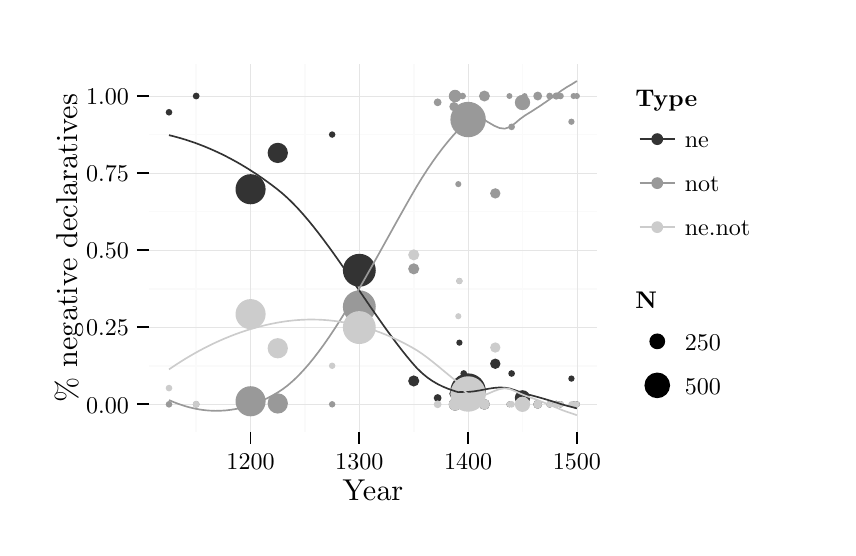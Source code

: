 % Created by tikzDevice version 0.6.2-92-0ad2792 on 2013-07-29 18:48:56
% !TEX encoding = UTF-8 Unicode
\begin{tikzpicture}[x=1pt,y=1pt]
\definecolor[named]{fillColor}{rgb}{1.00,1.00,1.00}
\path[use as bounding box,fill=fillColor,fill opacity=0.00] (0,0) rectangle (289.08,180.67);
\begin{scope}
\path[clip] ( 43.70, 34.60) rectangle (205.82,167.43);
\definecolor[named]{drawColor}{rgb}{0.98,0.98,0.98}

\path[draw=drawColor,line width= 0.6pt,line join=round] ( 43.70, 58.50) --
	(205.82, 58.50);

\path[draw=drawColor,line width= 0.6pt,line join=round] ( 43.70, 86.35) --
	(205.82, 86.35);

\path[draw=drawColor,line width= 0.6pt,line join=round] ( 43.70,114.19) --
	(205.82,114.19);

\path[draw=drawColor,line width= 0.6pt,line join=round] ( 43.70,142.04) --
	(205.82,142.04);

\path[draw=drawColor,line width= 0.6pt,line join=round] ( 60.89, 34.60) --
	( 60.89,167.43);

\path[draw=drawColor,line width= 0.6pt,line join=round] (100.19, 34.60) --
	(100.19,167.43);

\path[draw=drawColor,line width= 0.6pt,line join=round] (139.50, 34.60) --
	(139.50,167.43);

\path[draw=drawColor,line width= 0.6pt,line join=round] (178.80, 34.60) --
	(178.80,167.43);
\definecolor[named]{drawColor}{rgb}{0.90,0.90,0.90}

\path[draw=drawColor,line width= 0.2pt,line join=round] ( 43.70, 44.57) --
	(205.82, 44.57);

\path[draw=drawColor,line width= 0.2pt,line join=round] ( 43.70, 72.42) --
	(205.82, 72.42);

\path[draw=drawColor,line width= 0.2pt,line join=round] ( 43.70,100.27) --
	(205.82,100.27);

\path[draw=drawColor,line width= 0.2pt,line join=round] ( 43.70,128.12) --
	(205.82,128.12);

\path[draw=drawColor,line width= 0.2pt,line join=round] ( 43.70,155.97) --
	(205.82,155.97);

\path[draw=drawColor,line width= 0.2pt,line join=round] ( 80.54, 34.60) --
	( 80.54,167.43);

\path[draw=drawColor,line width= 0.2pt,line join=round] (119.84, 34.60) --
	(119.84,167.43);

\path[draw=drawColor,line width= 0.2pt,line join=round] (159.15, 34.60) --
	(159.15,167.43);

\path[draw=drawColor,line width= 0.2pt,line join=round] (198.45, 34.60) --
	(198.45,167.43);
\definecolor[named]{fillColor}{rgb}{0.20,0.20,0.20}

\path[fill=fillColor] ( 51.07,150.10) circle (  1.20);

\path[fill=fillColor] ( 60.89,155.97) circle (  1.23);

\path[fill=fillColor] ( 80.54,122.29) circle (  5.44);

\path[fill=fillColor] ( 90.37,135.41) circle (  3.66);

\path[fill=fillColor] (110.02,142.04) circle (  1.17);

\path[fill=fillColor] (119.84, 93.01) circle (  5.94);

\path[fill=fillColor] (139.50, 53.01) circle (  2.01);

\path[fill=fillColor] (148.14, 46.85) circle (  1.41);

\path[fill=fillColor] (154.04, 48.42) circle (  1.69);

\path[fill=fillColor] (154.43, 44.57) circle (  2.26);

\path[fill=fillColor] (155.61, 44.57) circle (  1.11);

\path[fill=fillColor] (156.00, 66.85) circle (  1.13);

\path[fill=fillColor] (157.18, 44.57) circle (  1.20);

\path[fill=fillColor] (157.57, 55.71) circle (  1.21);

\path[fill=fillColor] (159.15, 49.35) circle (  6.40);

\path[fill=fillColor] (165.04, 44.57) circle (  1.98);

\path[fill=fillColor] (168.97, 59.23) circle (  1.88);

\path[fill=fillColor] (174.08, 44.57) circle (  1.08);

\path[fill=fillColor] (174.87, 55.71) circle (  1.21);

\path[fill=fillColor] (178.80, 46.91) circle (  2.76);

\path[fill=fillColor] (179.58, 44.57) circle (  1.07);

\path[fill=fillColor] (184.30, 44.57) circle (  1.61);

\path[fill=fillColor] (188.62, 44.57) circle (  1.23);

\path[fill=fillColor] (190.98, 44.57) circle (  1.31);

\path[fill=fillColor] (192.55, 44.57) circle (  1.18);

\path[fill=fillColor] (196.48, 53.86) circle (  1.14);

\path[fill=fillColor] (197.27, 44.57) circle (  1.10);

\path[fill=fillColor] (198.45, 44.57) circle (  1.10);
\definecolor[named]{fillColor}{rgb}{0.60,0.60,0.60}

\path[fill=fillColor] ( 51.07, 44.57) circle (  1.20);

\path[fill=fillColor] ( 60.89, 44.57) circle (  1.23);

\path[fill=fillColor] ( 80.54, 45.67) circle (  5.44);

\path[fill=fillColor] ( 90.37, 44.88) circle (  3.66);

\path[fill=fillColor] (110.02, 44.57) circle (  1.17);

\path[fill=fillColor] (119.84, 79.80) circle (  5.94);

\path[fill=fillColor] (139.50, 93.52) circle (  2.01);

\path[fill=fillColor] (148.14,153.69) circle (  1.41);

\path[fill=fillColor] (154.04,152.13) circle (  1.69);

\path[fill=fillColor] (154.43,155.97) circle (  2.26);

\path[fill=fillColor] (155.61,124.14) circle (  1.11);

\path[fill=fillColor] (156.00, 89.13) circle (  1.13);

\path[fill=fillColor] (157.18,155.97) circle (  1.20);

\path[fill=fillColor] (157.57,144.83) circle (  1.21);

\path[fill=fillColor] (159.15,147.47) circle (  6.40);

\path[fill=fillColor] (165.04,155.97) circle (  1.98);

\path[fill=fillColor] (168.97,120.79) circle (  1.88);

\path[fill=fillColor] (174.08,155.97) circle (  1.08);

\path[fill=fillColor] (174.87,144.83) circle (  1.21);

\path[fill=fillColor] (178.80,153.63) circle (  2.76);

\path[fill=fillColor] (179.58,155.97) circle (  1.07);

\path[fill=fillColor] (184.30,155.97) circle (  1.61);

\path[fill=fillColor] (188.62,155.97) circle (  1.23);

\path[fill=fillColor] (190.98,155.97) circle (  1.31);

\path[fill=fillColor] (192.55,155.97) circle (  1.18);

\path[fill=fillColor] (196.48,146.68) circle (  1.14);

\path[fill=fillColor] (197.27,155.97) circle (  1.10);

\path[fill=fillColor] (198.45,155.97) circle (  1.10);
\definecolor[named]{fillColor}{rgb}{0.80,0.80,0.80}

\path[fill=fillColor] ( 51.07, 50.44) circle (  1.20);

\path[fill=fillColor] ( 60.89, 44.57) circle (  1.23);

\path[fill=fillColor] ( 80.54, 77.15) circle (  5.44);

\path[fill=fillColor] ( 90.37, 64.83) circle (  3.66);

\path[fill=fillColor] (110.02, 58.50) circle (  1.17);

\path[fill=fillColor] (119.84, 72.30) circle (  5.94);

\path[fill=fillColor] (139.50, 98.58) circle (  2.01);

\path[fill=fillColor] (148.14, 44.57) circle (  1.41);

\path[fill=fillColor] (154.04, 44.57) circle (  1.69);

\path[fill=fillColor] (154.43, 44.57) circle (  2.26);

\path[fill=fillColor] (155.61, 76.40) circle (  1.11);

\path[fill=fillColor] (156.00, 89.13) circle (  1.13);

\path[fill=fillColor] (157.18, 44.57) circle (  1.20);

\path[fill=fillColor] (157.57, 44.57) circle (  1.21);

\path[fill=fillColor] (159.15, 48.30) circle (  6.40);

\path[fill=fillColor] (165.04, 44.57) circle (  1.98);

\path[fill=fillColor] (168.97, 65.09) circle (  1.88);

\path[fill=fillColor] (174.08, 44.57) circle (  1.08);

\path[fill=fillColor] (174.87, 44.57) circle (  1.21);

\path[fill=fillColor] (178.80, 44.57) circle (  2.76);

\path[fill=fillColor] (179.58, 44.57) circle (  1.07);

\path[fill=fillColor] (184.30, 44.57) circle (  1.61);

\path[fill=fillColor] (188.62, 44.57) circle (  1.23);

\path[fill=fillColor] (190.98, 44.57) circle (  1.31);

\path[fill=fillColor] (192.55, 44.57) circle (  1.18);

\path[fill=fillColor] (196.48, 44.57) circle (  1.14);

\path[fill=fillColor] (197.27, 44.57) circle (  1.10);

\path[fill=fillColor] (198.45, 44.57) circle (  1.10);
\definecolor[named]{drawColor}{rgb}{0.20,0.20,0.20}

\path[draw=drawColor,line width= 0.6pt,line join=round] ( 51.07,141.83) --
	( 52.93,141.37) --
	( 54.80,140.86) --
	( 56.66,140.31) --
	( 58.53,139.71) --
	( 60.40,139.07) --
	( 62.26,138.38) --
	( 64.13,137.64) --
	( 65.99,136.86) --
	( 67.86,136.03) --
	( 69.72,135.16) --
	( 71.59,134.23) --
	( 73.45,133.26) --
	( 75.32,132.24) --
	( 77.19,131.17) --
	( 79.05,130.05) --
	( 80.92,128.87) --
	( 82.78,127.65) --
	( 84.65,126.38) --
	( 86.51,125.05) --
	( 88.38,123.68) --
	( 90.24,122.25) --
	( 92.11,120.72) --
	( 93.98,119.04) --
	( 95.84,117.22) --
	( 97.71,115.27) --
	( 99.57,113.19) --
	(101.44,111.01) --
	(103.30,108.72) --
	(105.17,106.34) --
	(107.03,103.88) --
	(108.90,101.36) --
	(110.77, 98.77) --
	(112.63, 96.13) --
	(114.50, 93.46) --
	(116.36, 90.75) --
	(118.23, 88.03) --
	(120.09, 85.30) --
	(121.96, 82.57) --
	(123.82, 79.85) --
	(125.69, 77.16) --
	(127.56, 74.50) --
	(129.42, 71.88) --
	(131.29, 69.31) --
	(133.15, 66.81) --
	(135.02, 64.38) --
	(136.88, 62.04) --
	(138.75, 59.79) --
	(140.61, 57.68) --
	(142.48, 55.87) --
	(144.35, 54.32) --
	(146.21, 53.02) --
	(148.08, 51.93) --
	(149.94, 51.01) --
	(151.81, 50.23) --
	(153.67, 49.56) --
	(155.54, 48.97) --
	(157.40, 49.05) --
	(159.27, 49.06) --
	(161.14, 49.24) --
	(163.00, 49.53) --
	(164.87, 49.88) --
	(166.73, 50.23) --
	(168.60, 50.50) --
	(170.46, 50.65) --
	(172.33, 50.59) --
	(174.19, 50.28) --
	(176.06, 49.69) --
	(177.93, 48.99) --
	(179.79, 48.41) --
	(181.66, 47.92) --
	(183.52, 47.42) --
	(185.39, 46.90) --
	(187.25, 46.36) --
	(189.12, 45.80) --
	(190.99, 45.22) --
	(192.85, 44.61) --
	(194.72, 44.08) --
	(196.58, 43.61) --
	(198.45, 43.09);
\definecolor[named]{drawColor}{rgb}{0.60,0.60,0.60}

\path[draw=drawColor,line width= 0.6pt,line join=round] ( 51.07, 46.10) --
	( 52.93, 45.31) --
	( 54.80, 44.60) --
	( 56.66, 43.98) --
	( 58.53, 43.46) --
	( 60.40, 43.02) --
	( 62.26, 42.68) --
	( 64.13, 42.43) --
	( 65.99, 42.28) --
	( 67.86, 42.21) --
	( 69.72, 42.25) --
	( 71.59, 42.37) --
	( 73.45, 42.59) --
	( 75.32, 42.90) --
	( 77.19, 43.30) --
	( 79.05, 43.80) --
	( 80.92, 44.39) --
	( 82.78, 45.08) --
	( 84.65, 45.87) --
	( 86.51, 46.74) --
	( 88.38, 47.72) --
	( 90.24, 48.79) --
	( 92.11, 50.00) --
	( 93.98, 51.42) --
	( 95.84, 53.03) --
	( 97.71, 54.82) --
	( 99.57, 56.79) --
	(101.44, 58.91) --
	(103.30, 61.19) --
	(105.17, 63.62) --
	(107.03, 66.17) --
	(108.90, 68.85) --
	(110.77, 71.64) --
	(112.63, 74.54) --
	(114.50, 77.52) --
	(116.36, 80.59) --
	(118.23, 83.73) --
	(120.09, 86.93) --
	(121.96, 90.18) --
	(123.82, 93.48) --
	(125.69, 96.80) --
	(127.56,100.15) --
	(129.42,103.51) --
	(131.29,106.87) --
	(133.15,110.23) --
	(135.02,113.56) --
	(136.88,116.87) --
	(138.75,120.14) --
	(140.61,123.34) --
	(142.48,126.39) --
	(144.35,129.29) --
	(146.21,132.05) --
	(148.08,134.66) --
	(149.94,137.12) --
	(151.81,139.45) --
	(153.67,141.63) --
	(155.54,143.68) --
	(157.40,146.31) --
	(159.27,147.95) --
	(161.14,148.50) --
	(163.00,148.22) --
	(164.87,147.41) --
	(166.73,146.32) --
	(168.60,145.23) --
	(170.46,144.42) --
	(172.33,144.17) --
	(174.19,144.74) --
	(176.06,146.08) --
	(177.93,147.66) --
	(179.79,149.00) --
	(181.66,150.14) --
	(183.52,151.33) --
	(185.39,152.56) --
	(187.25,153.83) --
	(189.12,155.15) --
	(190.99,156.51) --
	(192.85,157.91) --
	(194.72,159.13) --
	(196.58,160.21) --
	(198.45,161.39);
\definecolor[named]{drawColor}{rgb}{0.80,0.80,0.80}

\path[draw=drawColor,line width= 0.6pt,line join=round] ( 51.07, 57.18) --
	( 52.93, 58.44) --
	( 54.80, 59.66) --
	( 56.66, 60.83) --
	( 58.53, 61.95) --
	( 60.40, 63.03) --
	( 62.26, 64.06) --
	( 64.13, 65.04) --
	( 65.99, 65.98) --
	( 67.86, 66.87) --
	( 69.72, 67.71) --
	( 71.59, 68.51) --
	( 73.45, 69.27) --
	( 75.32, 69.98) --
	( 77.19, 70.65) --
	( 79.05, 71.27) --
	( 80.92, 71.85) --
	( 82.78, 72.38) --
	( 84.65, 72.87) --
	( 86.51, 73.32) --
	( 88.38, 73.72) --
	( 90.24, 74.08) --
	( 92.11, 74.39) --
	( 93.98, 74.66) --
	( 95.84, 74.87) --
	( 97.71, 75.03) --
	( 99.57, 75.14) --
	(101.44, 75.20) --
	(103.30, 75.20) --
	(105.17, 75.16) --
	(107.03, 75.06) --
	(108.90, 74.91) --
	(110.77, 74.70) --
	(112.63, 74.45) --
	(114.50, 74.14) --
	(116.36, 73.77) --
	(118.23, 73.36) --
	(120.09, 72.89) --
	(121.96, 72.36) --
	(123.82, 71.78) --
	(125.69, 71.15) --
	(127.56, 70.47) --
	(129.42, 69.72) --
	(131.29, 68.93) --
	(133.15, 68.08) --
	(135.02, 67.17) --
	(136.88, 66.21) --
	(138.75, 65.19) --
	(140.61, 64.10) --
	(142.48, 62.86) --
	(144.35, 61.50) --
	(146.21, 60.04) --
	(148.08, 58.53) --
	(149.94, 56.98) --
	(151.81, 55.44) --
	(153.67, 53.92) --
	(155.54, 52.47) --
	(157.40, 49.76) --
	(159.27, 48.11) --
	(161.14, 47.38) --
	(163.00, 47.36) --
	(164.87, 47.83) --
	(166.73, 48.57) --
	(168.60, 49.38) --
	(170.46, 50.04) --
	(172.33, 50.35) --
	(174.19, 50.09) --
	(176.06, 49.34) --
	(177.93, 48.46) --
	(179.79, 47.71) --
	(181.66, 47.05) --
	(183.52, 46.37) --
	(185.39, 45.66) --
	(187.25, 44.93) --
	(189.12, 44.17) --
	(190.99, 43.39) --
	(192.85, 42.59) --
	(194.72, 41.90) --
	(196.58, 41.29) --
	(198.45, 40.64);
\end{scope}
\begin{scope}
\path[clip] (  0.00,  0.00) rectangle (289.08,180.67);
\definecolor[named]{drawColor}{rgb}{0.00,0.00,0.00}

\node[text=drawColor,anchor=base east,inner sep=0pt, outer sep=0pt, scale=  0.87] at ( 36.59, 41.41) {0.00};

\node[text=drawColor,anchor=base east,inner sep=0pt, outer sep=0pt, scale=  0.87] at ( 36.59, 69.26) {0.25};

\node[text=drawColor,anchor=base east,inner sep=0pt, outer sep=0pt, scale=  0.87] at ( 36.59, 97.11) {0.50};

\node[text=drawColor,anchor=base east,inner sep=0pt, outer sep=0pt, scale=  0.87] at ( 36.59,124.96) {0.75};

\node[text=drawColor,anchor=base east,inner sep=0pt, outer sep=0pt, scale=  0.87] at ( 36.59,152.80) {1.00};
\end{scope}
\begin{scope}
\path[clip] (  0.00,  0.00) rectangle (289.08,180.67);
\definecolor[named]{drawColor}{rgb}{0.00,0.00,0.00}

\path[draw=drawColor,line width= 0.6pt,line join=round] ( 39.43, 44.57) --
	( 43.70, 44.57);

\path[draw=drawColor,line width= 0.6pt,line join=round] ( 39.43, 72.42) --
	( 43.70, 72.42);

\path[draw=drawColor,line width= 0.6pt,line join=round] ( 39.43,100.27) --
	( 43.70,100.27);

\path[draw=drawColor,line width= 0.6pt,line join=round] ( 39.43,128.12) --
	( 43.70,128.12);

\path[draw=drawColor,line width= 0.6pt,line join=round] ( 39.43,155.97) --
	( 43.70,155.97);
\end{scope}
\begin{scope}
\path[clip] (  0.00,  0.00) rectangle (289.08,180.67);
\definecolor[named]{drawColor}{rgb}{0.00,0.00,0.00}

\path[draw=drawColor,line width= 0.6pt,line join=round] ( 80.54, 30.33) --
	( 80.54, 34.60);

\path[draw=drawColor,line width= 0.6pt,line join=round] (119.84, 30.33) --
	(119.84, 34.60);

\path[draw=drawColor,line width= 0.6pt,line join=round] (159.15, 30.33) --
	(159.15, 34.60);

\path[draw=drawColor,line width= 0.6pt,line join=round] (198.45, 30.33) --
	(198.45, 34.60);
\end{scope}
\begin{scope}
\path[clip] (  0.00,  0.00) rectangle (289.08,180.67);
\definecolor[named]{drawColor}{rgb}{0.00,0.00,0.00}

\node[text=drawColor,anchor=base,inner sep=0pt, outer sep=0pt, scale=  0.87] at ( 80.54, 21.16) {1200};

\node[text=drawColor,anchor=base,inner sep=0pt, outer sep=0pt, scale=  0.87] at (119.84, 21.16) {1300};

\node[text=drawColor,anchor=base,inner sep=0pt, outer sep=0pt, scale=  0.87] at (159.15, 21.16) {1400};

\node[text=drawColor,anchor=base,inner sep=0pt, outer sep=0pt, scale=  0.87] at (198.45, 21.16) {1500};
\end{scope}
\begin{scope}
\path[clip] (  0.00,  0.00) rectangle (289.08,180.67);
\definecolor[named]{drawColor}{rgb}{0.00,0.00,0.00}

\node[text=drawColor,anchor=base,inner sep=0pt, outer sep=0pt, scale=  1.09] at (124.76,  9.94) {Year};
\end{scope}
\begin{scope}
\path[clip] (  0.00,  0.00) rectangle (289.08,180.67);
\definecolor[named]{drawColor}{rgb}{0.00,0.00,0.00}

\node[text=drawColor,rotate= 90.00,anchor=base,inner sep=0pt, outer sep=0pt, scale=  1.09] at ( 17.85,101.01) {\% negative declaratives};
\end{scope}
\begin{scope}
\path[clip] (  0.00,  0.00) rectangle (289.08,180.67);
\definecolor[named]{drawColor}{rgb}{0.00,0.00,0.00}

\node[text=drawColor,anchor=base west,inner sep=0pt, outer sep=0pt, scale=  0.87] at (219.55,152.32) {\bfseries Type};
\end{scope}
\begin{scope}
\path[clip] (  0.00,  0.00) rectangle (289.08,180.67);
\definecolor[named]{fillColor}{rgb}{0.20,0.20,0.20}

\path[fill=fillColor] (227.50,140.39) circle (  2.13);
\end{scope}
\begin{scope}
\path[clip] (  0.00,  0.00) rectangle (289.08,180.67);
\definecolor[named]{drawColor}{rgb}{0.20,0.20,0.20}

\path[draw=drawColor,line width= 0.6pt,line join=round] (221.14,140.39) -- (233.86,140.39);
\end{scope}
\begin{scope}
\path[clip] (  0.00,  0.00) rectangle (289.08,180.67);
\definecolor[named]{fillColor}{rgb}{0.60,0.60,0.60}

\path[fill=fillColor] (227.50,124.49) circle (  2.13);
\end{scope}
\begin{scope}
\path[clip] (  0.00,  0.00) rectangle (289.08,180.67);
\definecolor[named]{drawColor}{rgb}{0.60,0.60,0.60}

\path[draw=drawColor,line width= 0.6pt,line join=round] (221.14,124.49) -- (233.86,124.49);
\end{scope}
\begin{scope}
\path[clip] (  0.00,  0.00) rectangle (289.08,180.67);
\definecolor[named]{fillColor}{rgb}{0.80,0.80,0.80}

\path[fill=fillColor] (227.50,108.59) circle (  2.13);
\end{scope}
\begin{scope}
\path[clip] (  0.00,  0.00) rectangle (289.08,180.67);
\definecolor[named]{drawColor}{rgb}{0.80,0.80,0.80}

\path[draw=drawColor,line width= 0.6pt,line join=round] (221.14,108.59) -- (233.86,108.59);
\end{scope}
\begin{scope}
\path[clip] (  0.00,  0.00) rectangle (289.08,180.67);
\definecolor[named]{drawColor}{rgb}{0.00,0.00,0.00}

\node[text=drawColor,anchor=base west,inner sep=0pt, outer sep=0pt, scale=  0.87] at (237.44,137.23) {ne};
\end{scope}
\begin{scope}
\path[clip] (  0.00,  0.00) rectangle (289.08,180.67);
\definecolor[named]{drawColor}{rgb}{0.00,0.00,0.00}

\node[text=drawColor,anchor=base west,inner sep=0pt, outer sep=0pt, scale=  0.87] at (237.44,121.33) {not};
\end{scope}
\begin{scope}
\path[clip] (  0.00,  0.00) rectangle (289.08,180.67);
\definecolor[named]{drawColor}{rgb}{0.00,0.00,0.00}

\node[text=drawColor,anchor=base west,inner sep=0pt, outer sep=0pt, scale=  0.87] at (237.44,105.43) {ne.not};
\end{scope}
\begin{scope}
\path[clip] (  0.00,  0.00) rectangle (289.08,180.67);
\definecolor[named]{drawColor}{rgb}{0.00,0.00,0.00}

\node[text=drawColor,anchor=base west,inner sep=0pt, outer sep=0pt, scale=  0.87] at (219.55, 79.24) {\bfseries N};
\end{scope}
\begin{scope}
\path[clip] (  0.00,  0.00) rectangle (289.08,180.67);
\definecolor[named]{fillColor}{rgb}{0.00,0.00,0.00}

\path[fill=fillColor] (227.50, 67.32) circle (  2.85);
\end{scope}
\begin{scope}
\path[clip] (  0.00,  0.00) rectangle (289.08,180.67);
\definecolor[named]{fillColor}{rgb}{0.00,0.00,0.00}

\path[fill=fillColor] (227.50, 51.42) circle (  4.63);
\end{scope}
\begin{scope}
\path[clip] (  0.00,  0.00) rectangle (289.08,180.67);
\definecolor[named]{drawColor}{rgb}{0.00,0.00,0.00}

\node[text=drawColor,anchor=base west,inner sep=0pt, outer sep=0pt, scale=  0.87] at (237.44, 64.16) {250};
\end{scope}
\begin{scope}
\path[clip] (  0.00,  0.00) rectangle (289.08,180.67);
\definecolor[named]{drawColor}{rgb}{0.00,0.00,0.00}

\node[text=drawColor,anchor=base west,inner sep=0pt, outer sep=0pt, scale=  0.87] at (237.44, 48.26) {500};
\end{scope}
\end{tikzpicture}
